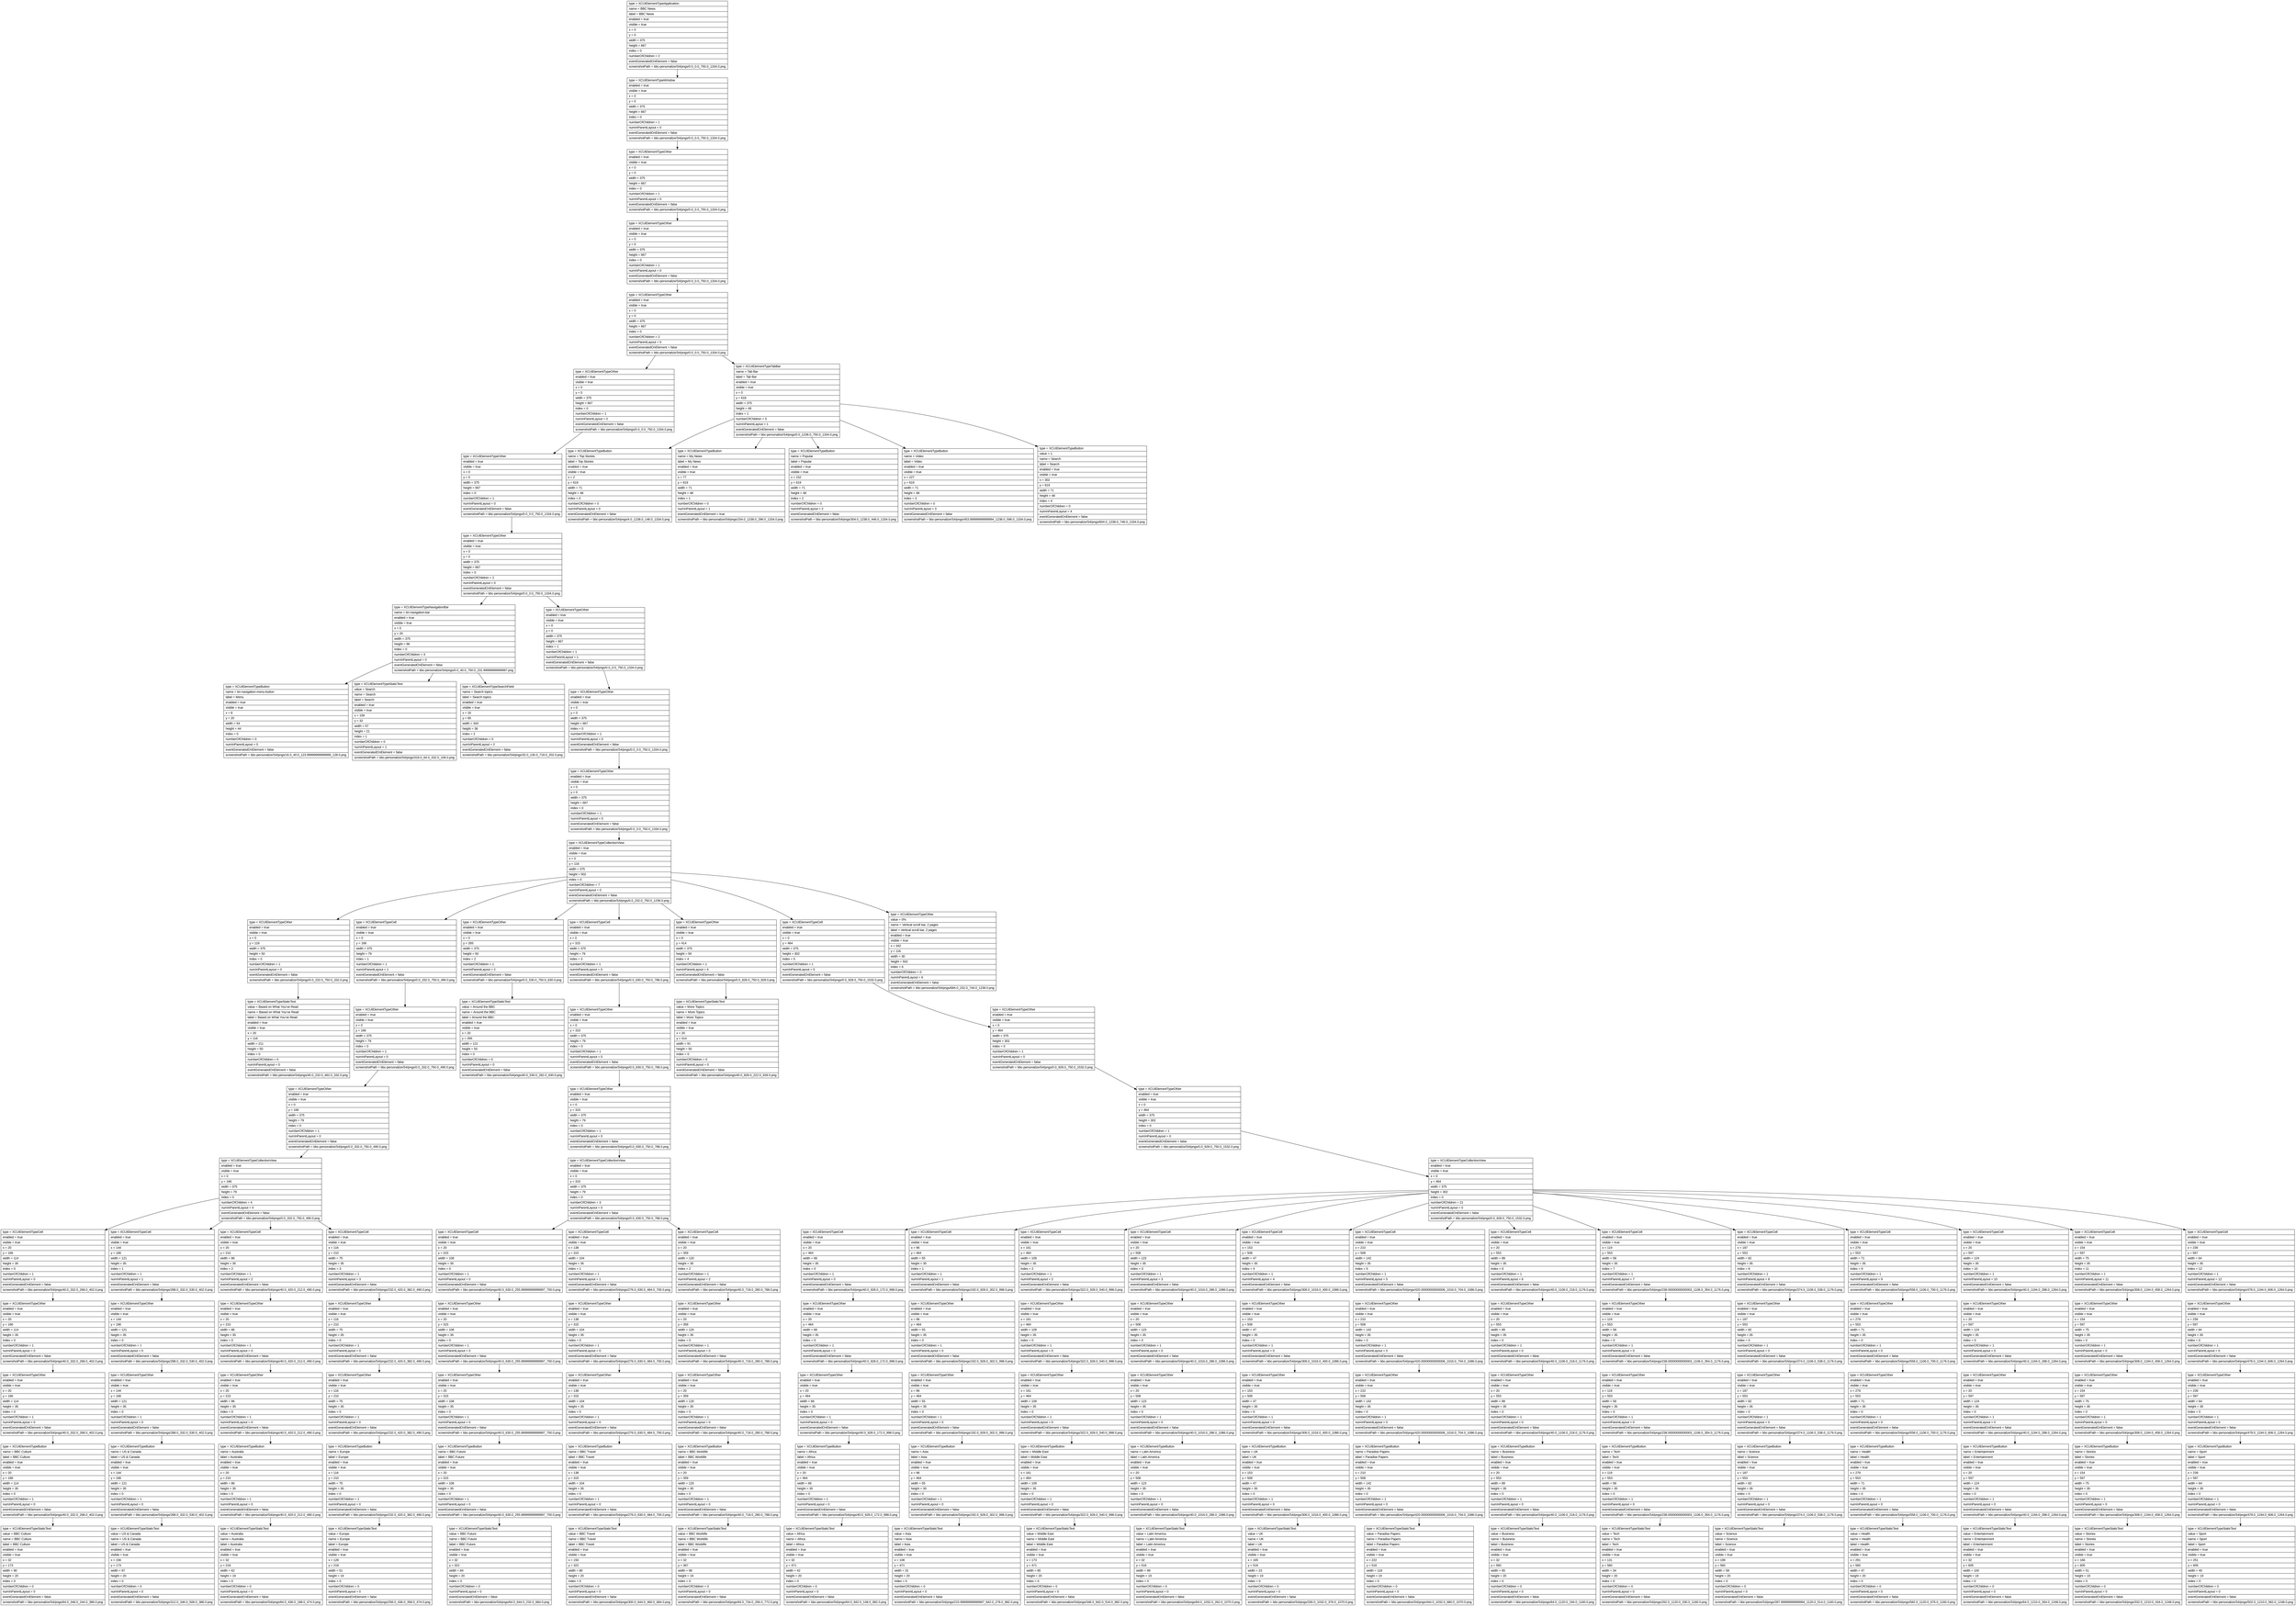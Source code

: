 digraph Layout {

	node [shape=record fontname=Arial];

	0	[label="{type = XCUIElementTypeApplication\l|name = BBC News\l|label = BBC News\l|enabled = true\l|visible = true\l|x = 0\l|y = 0\l|width = 375\l|height = 667\l|index = 0\l|numberOfChildren = 2\l|eventGeneratedOnElement = false \l|screenshotPath = bbc-personalize/S4/pngs/0.0_0.0_750.0_1334.0.png\l}"]
	1	[label="{type = XCUIElementTypeWindow\l|enabled = true\l|visible = true\l|x = 0\l|y = 0\l|width = 375\l|height = 667\l|index = 0\l|numberOfChildren = 1\l|numInParentLayout = 0\l|eventGeneratedOnElement = false \l|screenshotPath = bbc-personalize/S4/pngs/0.0_0.0_750.0_1334.0.png\l}"]
	2	[label="{type = XCUIElementTypeOther\l|enabled = true\l|visible = true\l|x = 0\l|y = 0\l|width = 375\l|height = 667\l|index = 0\l|numberOfChildren = 1\l|numInParentLayout = 0\l|eventGeneratedOnElement = false \l|screenshotPath = bbc-personalize/S4/pngs/0.0_0.0_750.0_1334.0.png\l}"]
	3	[label="{type = XCUIElementTypeOther\l|enabled = true\l|visible = true\l|x = 0\l|y = 0\l|width = 375\l|height = 667\l|index = 0\l|numberOfChildren = 1\l|numInParentLayout = 0\l|eventGeneratedOnElement = false \l|screenshotPath = bbc-personalize/S4/pngs/0.0_0.0_750.0_1334.0.png\l}"]
	4	[label="{type = XCUIElementTypeOther\l|enabled = true\l|visible = true\l|x = 0\l|y = 0\l|width = 375\l|height = 667\l|index = 0\l|numberOfChildren = 2\l|numInParentLayout = 0\l|eventGeneratedOnElement = false \l|screenshotPath = bbc-personalize/S4/pngs/0.0_0.0_750.0_1334.0.png\l}"]
	5	[label="{type = XCUIElementTypeOther\l|enabled = true\l|visible = true\l|x = 0\l|y = 0\l|width = 375\l|height = 667\l|index = 0\l|numberOfChildren = 1\l|numInParentLayout = 0\l|eventGeneratedOnElement = false \l|screenshotPath = bbc-personalize/S4/pngs/0.0_0.0_750.0_1334.0.png\l}"]
	6	[label="{type = XCUIElementTypeTabBar\l|name = Tab Bar\l|label = Tab Bar\l|enabled = true\l|visible = true\l|x = 0\l|y = 618\l|width = 375\l|height = 49\l|index = 1\l|numberOfChildren = 5\l|numInParentLayout = 1\l|eventGeneratedOnElement = false \l|screenshotPath = bbc-personalize/S4/pngs/0.0_1236.0_750.0_1334.0.png\l}"]
	7	[label="{type = XCUIElementTypeOther\l|enabled = true\l|visible = true\l|x = 0\l|y = 0\l|width = 375\l|height = 667\l|index = 0\l|numberOfChildren = 1\l|numInParentLayout = 0\l|eventGeneratedOnElement = false \l|screenshotPath = bbc-personalize/S4/pngs/0.0_0.0_750.0_1334.0.png\l}"]
	8	[label="{type = XCUIElementTypeButton\l|name = Top Stories\l|label = Top Stories\l|enabled = true\l|visible = true\l|x = 2\l|y = 619\l|width = 71\l|height = 48\l|index = 0\l|numberOfChildren = 0\l|numInParentLayout = 0\l|eventGeneratedOnElement = false \l|screenshotPath = bbc-personalize/S4/pngs/4.0_1238.0_146.0_1334.0.png\l}"]
	9	[label="{type = XCUIElementTypeButton\l|name = My News\l|label = My News\l|enabled = true\l|visible = true\l|x = 77\l|y = 619\l|width = 71\l|height = 48\l|index = 1\l|numberOfChildren = 0\l|numInParentLayout = 1\l|eventGeneratedOnElement = true \l|screenshotPath = bbc-personalize/S4/pngs/154.0_1238.0_296.0_1334.0.png\l}"]
	10	[label="{type = XCUIElementTypeButton\l|name = Popular\l|label = Popular\l|enabled = true\l|visible = true\l|x = 152\l|y = 619\l|width = 71\l|height = 48\l|index = 2\l|numberOfChildren = 0\l|numInParentLayout = 2\l|eventGeneratedOnElement = false \l|screenshotPath = bbc-personalize/S4/pngs/304.0_1238.0_446.0_1334.0.png\l}"]
	11	[label="{type = XCUIElementTypeButton\l|name = Video\l|label = Video\l|enabled = true\l|visible = true\l|x = 227\l|y = 619\l|width = 71\l|height = 48\l|index = 3\l|numberOfChildren = 0\l|numInParentLayout = 3\l|eventGeneratedOnElement = false \l|screenshotPath = bbc-personalize/S4/pngs/453.99999999999994_1238.0_596.0_1334.0.png\l}"]
	12	[label="{type = XCUIElementTypeButton\l|value = 1\l|name = Search\l|label = Search\l|enabled = true\l|visible = true\l|x = 302\l|y = 619\l|width = 71\l|height = 48\l|index = 4\l|numberOfChildren = 0\l|numInParentLayout = 4\l|eventGeneratedOnElement = false \l|screenshotPath = bbc-personalize/S4/pngs/604.0_1238.0_746.0_1334.0.png\l}"]
	13	[label="{type = XCUIElementTypeOther\l|enabled = true\l|visible = true\l|x = 0\l|y = 0\l|width = 375\l|height = 667\l|index = 0\l|numberOfChildren = 2\l|numInParentLayout = 0\l|eventGeneratedOnElement = false \l|screenshotPath = bbc-personalize/S4/pngs/0.0_0.0_750.0_1334.0.png\l}"]
	14	[label="{type = XCUIElementTypeNavigationBar\l|name = bn-navigation-bar\l|enabled = true\l|visible = true\l|x = 0\l|y = 20\l|width = 375\l|height = 96\l|index = 0\l|numberOfChildren = 3\l|numInParentLayout = 0\l|eventGeneratedOnElement = false \l|screenshotPath = bbc-personalize/S4/pngs/0.0_40.0_750.0_231.99999999999997.png\l}"]
	15	[label="{type = XCUIElementTypeOther\l|enabled = true\l|visible = true\l|x = 0\l|y = 0\l|width = 375\l|height = 667\l|index = 1\l|numberOfChildren = 1\l|numInParentLayout = 1\l|eventGeneratedOnElement = false \l|screenshotPath = bbc-personalize/S4/pngs/0.0_0.0_750.0_1334.0.png\l}"]
	16	[label="{type = XCUIElementTypeButton\l|name = bn-navigation-menu-button\l|label = Menu\l|enabled = true\l|visible = true\l|x = 8\l|y = 20\l|width = 54\l|height = 44\l|index = 0\l|numberOfChildren = 0\l|numInParentLayout = 0\l|eventGeneratedOnElement = false \l|screenshotPath = bbc-personalize/S4/pngs/16.0_40.0_123.99999999999999_128.0.png\l}"]
	17	[label="{type = XCUIElementTypeStaticText\l|value = Search\l|name = Search\l|label = Search\l|enabled = true\l|visible = true\l|x = 159\l|y = 32\l|width = 57\l|height = 21\l|index = 1\l|numberOfChildren = 0\l|numInParentLayout = 1\l|eventGeneratedOnElement = false \l|screenshotPath = bbc-personalize/S4/pngs/318.0_64.0_432.0_106.0.png\l}"]
	18	[label="{type = XCUIElementTypeSearchField\l|name = Search topics\l|label = Search topics\l|enabled = true\l|visible = true\l|x = 16\l|y = 65\l|width = 343\l|height = 36\l|index = 2\l|numberOfChildren = 0\l|numInParentLayout = 2\l|eventGeneratedOnElement = false \l|screenshotPath = bbc-personalize/S4/pngs/32.0_130.0_718.0_202.0.png\l}"]
	19	[label="{type = XCUIElementTypeOther\l|enabled = true\l|visible = true\l|x = 0\l|y = 0\l|width = 375\l|height = 667\l|index = 0\l|numberOfChildren = 1\l|numInParentLayout = 0\l|eventGeneratedOnElement = false \l|screenshotPath = bbc-personalize/S4/pngs/0.0_0.0_750.0_1334.0.png\l}"]
	20	[label="{type = XCUIElementTypeOther\l|enabled = true\l|visible = true\l|x = 0\l|y = 0\l|width = 375\l|height = 667\l|index = 0\l|numberOfChildren = 1\l|numInParentLayout = 0\l|eventGeneratedOnElement = false \l|screenshotPath = bbc-personalize/S4/pngs/0.0_0.0_750.0_1334.0.png\l}"]
	21	[label="{type = XCUIElementTypeCollectionView\l|enabled = true\l|visible = true\l|x = 0\l|y = 116\l|width = 375\l|height = 502\l|index = 0\l|numberOfChildren = 7\l|numInParentLayout = 0\l|eventGeneratedOnElement = false \l|screenshotPath = bbc-personalize/S4/pngs/0.0_232.0_750.0_1236.0.png\l}"]
	22	[label="{type = XCUIElementTypeOther\l|enabled = true\l|visible = true\l|x = 0\l|y = 116\l|width = 375\l|height = 50\l|index = 0\l|numberOfChildren = 1\l|numInParentLayout = 0\l|eventGeneratedOnElement = false \l|screenshotPath = bbc-personalize/S4/pngs/0.0_232.0_750.0_332.0.png\l}"]
	23	[label="{type = XCUIElementTypeCell\l|enabled = true\l|visible = true\l|x = 0\l|y = 166\l|width = 375\l|height = 79\l|index = 1\l|numberOfChildren = 1\l|numInParentLayout = 1\l|eventGeneratedOnElement = false \l|screenshotPath = bbc-personalize/S4/pngs/0.0_332.0_750.0_490.0.png\l}"]
	24	[label="{type = XCUIElementTypeOther\l|enabled = true\l|visible = true\l|x = 0\l|y = 265\l|width = 375\l|height = 50\l|index = 2\l|numberOfChildren = 1\l|numInParentLayout = 2\l|eventGeneratedOnElement = false \l|screenshotPath = bbc-personalize/S4/pngs/0.0_530.0_750.0_630.0.png\l}"]
	25	[label="{type = XCUIElementTypeCell\l|enabled = true\l|visible = true\l|x = 0\l|y = 315\l|width = 375\l|height = 79\l|index = 3\l|numberOfChildren = 1\l|numInParentLayout = 3\l|eventGeneratedOnElement = false \l|screenshotPath = bbc-personalize/S4/pngs/0.0_630.0_750.0_788.0.png\l}"]
	26	[label="{type = XCUIElementTypeOther\l|enabled = true\l|visible = true\l|x = 0\l|y = 414\l|width = 375\l|height = 50\l|index = 4\l|numberOfChildren = 1\l|numInParentLayout = 4\l|eventGeneratedOnElement = false \l|screenshotPath = bbc-personalize/S4/pngs/0.0_828.0_750.0_928.0.png\l}"]
	27	[label="{type = XCUIElementTypeCell\l|enabled = true\l|visible = true\l|x = 0\l|y = 464\l|width = 375\l|height = 302\l|index = 5\l|numberOfChildren = 1\l|numInParentLayout = 5\l|eventGeneratedOnElement = false \l|screenshotPath = bbc-personalize/S4/pngs/0.0_928.0_750.0_1532.0.png\l}"]
	28	[label="{type = XCUIElementTypeOther\l|value = 0%\l|name = Vertical scroll bar, 2 pages\l|label = Vertical scroll bar, 2 pages\l|enabled = true\l|visible = true\l|x = 342\l|y = 116\l|width = 30\l|height = 502\l|index = 6\l|numberOfChildren = 0\l|numInParentLayout = 6\l|eventGeneratedOnElement = false \l|screenshotPath = bbc-personalize/S4/pngs/684.0_232.0_744.0_1236.0.png\l}"]
	29	[label="{type = XCUIElementTypeStaticText\l|value = Based on What You've Read\l|name = Based on What You've Read\l|label = Based on What You've Read\l|enabled = true\l|visible = true\l|x = 20\l|y = 116\l|width = 211\l|height = 50\l|index = 0\l|numberOfChildren = 0\l|numInParentLayout = 0\l|eventGeneratedOnElement = false \l|screenshotPath = bbc-personalize/S4/pngs/40.0_232.0_462.0_332.0.png\l}"]
	30	[label="{type = XCUIElementTypeOther\l|enabled = true\l|visible = true\l|x = 0\l|y = 166\l|width = 375\l|height = 79\l|index = 0\l|numberOfChildren = 1\l|numInParentLayout = 0\l|eventGeneratedOnElement = false \l|screenshotPath = bbc-personalize/S4/pngs/0.0_332.0_750.0_490.0.png\l}"]
	31	[label="{type = XCUIElementTypeStaticText\l|value = Around the BBC\l|name = Around the BBC\l|label = Around the BBC\l|enabled = true\l|visible = true\l|x = 20\l|y = 265\l|width = 121\l|height = 50\l|index = 0\l|numberOfChildren = 0\l|numInParentLayout = 0\l|eventGeneratedOnElement = false \l|screenshotPath = bbc-personalize/S4/pngs/40.0_530.0_282.0_630.0.png\l}"]
	32	[label="{type = XCUIElementTypeOther\l|enabled = true\l|visible = true\l|x = 0\l|y = 315\l|width = 375\l|height = 79\l|index = 0\l|numberOfChildren = 1\l|numInParentLayout = 0\l|eventGeneratedOnElement = false \l|screenshotPath = bbc-personalize/S4/pngs/0.0_630.0_750.0_788.0.png\l}"]
	33	[label="{type = XCUIElementTypeStaticText\l|value = More Topics\l|name = More Topics\l|label = More Topics\l|enabled = true\l|visible = true\l|x = 20\l|y = 414\l|width = 91\l|height = 50\l|index = 0\l|numberOfChildren = 0\l|numInParentLayout = 0\l|eventGeneratedOnElement = false \l|screenshotPath = bbc-personalize/S4/pngs/40.0_828.0_222.0_928.0.png\l}"]
	34	[label="{type = XCUIElementTypeOther\l|enabled = true\l|visible = true\l|x = 0\l|y = 464\l|width = 375\l|height = 302\l|index = 0\l|numberOfChildren = 1\l|numInParentLayout = 0\l|eventGeneratedOnElement = false \l|screenshotPath = bbc-personalize/S4/pngs/0.0_928.0_750.0_1532.0.png\l}"]
	35	[label="{type = XCUIElementTypeOther\l|enabled = true\l|visible = true\l|x = 0\l|y = 166\l|width = 375\l|height = 79\l|index = 0\l|numberOfChildren = 1\l|numInParentLayout = 0\l|eventGeneratedOnElement = false \l|screenshotPath = bbc-personalize/S4/pngs/0.0_332.0_750.0_490.0.png\l}"]
	36	[label="{type = XCUIElementTypeOther\l|enabled = true\l|visible = true\l|x = 0\l|y = 315\l|width = 375\l|height = 79\l|index = 0\l|numberOfChildren = 1\l|numInParentLayout = 0\l|eventGeneratedOnElement = false \l|screenshotPath = bbc-personalize/S4/pngs/0.0_630.0_750.0_788.0.png\l}"]
	37	[label="{type = XCUIElementTypeOther\l|enabled = true\l|visible = true\l|x = 0\l|y = 464\l|width = 375\l|height = 302\l|index = 0\l|numberOfChildren = 1\l|numInParentLayout = 0\l|eventGeneratedOnElement = false \l|screenshotPath = bbc-personalize/S4/pngs/0.0_928.0_750.0_1532.0.png\l}"]
	38	[label="{type = XCUIElementTypeCollectionView\l|enabled = true\l|visible = true\l|x = 0\l|y = 166\l|width = 375\l|height = 79\l|index = 0\l|numberOfChildren = 4\l|numInParentLayout = 0\l|eventGeneratedOnElement = false \l|screenshotPath = bbc-personalize/S4/pngs/0.0_332.0_750.0_490.0.png\l}"]
	39	[label="{type = XCUIElementTypeCollectionView\l|enabled = true\l|visible = true\l|x = 0\l|y = 315\l|width = 375\l|height = 79\l|index = 0\l|numberOfChildren = 3\l|numInParentLayout = 0\l|eventGeneratedOnElement = false \l|screenshotPath = bbc-personalize/S4/pngs/0.0_630.0_750.0_788.0.png\l}"]
	40	[label="{type = XCUIElementTypeCollectionView\l|enabled = true\l|visible = true\l|x = 0\l|y = 464\l|width = 375\l|height = 302\l|index = 0\l|numberOfChildren = 21\l|numInParentLayout = 0\l|eventGeneratedOnElement = false \l|screenshotPath = bbc-personalize/S4/pngs/0.0_928.0_750.0_1532.0.png\l}"]
	41	[label="{type = XCUIElementTypeCell\l|enabled = true\l|visible = true\l|x = 20\l|y = 166\l|width = 114\l|height = 35\l|index = 0\l|numberOfChildren = 1\l|numInParentLayout = 0\l|eventGeneratedOnElement = false \l|screenshotPath = bbc-personalize/S4/pngs/40.0_332.0_268.0_402.0.png\l}"]
	42	[label="{type = XCUIElementTypeCell\l|enabled = true\l|visible = true\l|x = 144\l|y = 166\l|width = 121\l|height = 35\l|index = 1\l|numberOfChildren = 1\l|numInParentLayout = 1\l|eventGeneratedOnElement = false \l|screenshotPath = bbc-personalize/S4/pngs/288.0_332.0_530.0_402.0.png\l}"]
	43	[label="{type = XCUIElementTypeCell\l|enabled = true\l|visible = true\l|x = 20\l|y = 210\l|width = 86\l|height = 35\l|index = 2\l|numberOfChildren = 1\l|numInParentLayout = 2\l|eventGeneratedOnElement = false \l|screenshotPath = bbc-personalize/S4/pngs/40.0_420.0_212.0_490.0.png\l}"]
	44	[label="{type = XCUIElementTypeCell\l|enabled = true\l|visible = true\l|x = 116\l|y = 210\l|width = 75\l|height = 35\l|index = 3\l|numberOfChildren = 1\l|numInParentLayout = 3\l|eventGeneratedOnElement = false \l|screenshotPath = bbc-personalize/S4/pngs/232.0_420.0_382.0_490.0.png\l}"]
	45	[label="{type = XCUIElementTypeCell\l|enabled = true\l|visible = true\l|x = 20\l|y = 315\l|width = 108\l|height = 35\l|index = 0\l|numberOfChildren = 1\l|numInParentLayout = 0\l|eventGeneratedOnElement = false \l|screenshotPath = bbc-personalize/S4/pngs/40.0_630.0_255.99999999999997_700.0.png\l}"]
	46	[label="{type = XCUIElementTypeCell\l|enabled = true\l|visible = true\l|x = 138\l|y = 315\l|width = 104\l|height = 35\l|index = 1\l|numberOfChildren = 1\l|numInParentLayout = 1\l|eventGeneratedOnElement = false \l|screenshotPath = bbc-personalize/S4/pngs/276.0_630.0_484.0_700.0.png\l}"]
	47	[label="{type = XCUIElementTypeCell\l|enabled = true\l|visible = true\l|x = 20\l|y = 359\l|width = 120\l|height = 35\l|index = 2\l|numberOfChildren = 1\l|numInParentLayout = 2\l|eventGeneratedOnElement = false \l|screenshotPath = bbc-personalize/S4/pngs/40.0_718.0_280.0_788.0.png\l}"]
	48	[label="{type = XCUIElementTypeCell\l|enabled = true\l|visible = true\l|x = 20\l|y = 464\l|width = 66\l|height = 35\l|index = 0\l|numberOfChildren = 1\l|numInParentLayout = 0\l|eventGeneratedOnElement = false \l|screenshotPath = bbc-personalize/S4/pngs/40.0_928.0_172.0_998.0.png\l}"]
	49	[label="{type = XCUIElementTypeCell\l|enabled = true\l|visible = true\l|x = 96\l|y = 464\l|width = 55\l|height = 35\l|index = 1\l|numberOfChildren = 1\l|numInParentLayout = 1\l|eventGeneratedOnElement = false \l|screenshotPath = bbc-personalize/S4/pngs/192.0_928.0_302.0_998.0.png\l}"]
	50	[label="{type = XCUIElementTypeCell\l|enabled = true\l|visible = true\l|x = 161\l|y = 464\l|width = 109\l|height = 35\l|index = 2\l|numberOfChildren = 1\l|numInParentLayout = 2\l|eventGeneratedOnElement = false \l|screenshotPath = bbc-personalize/S4/pngs/322.0_928.0_540.0_998.0.png\l}"]
	51	[label="{type = XCUIElementTypeCell\l|enabled = true\l|visible = true\l|x = 20\l|y = 508\l|width = 123\l|height = 35\l|index = 3\l|numberOfChildren = 1\l|numInParentLayout = 3\l|eventGeneratedOnElement = false \l|screenshotPath = bbc-personalize/S4/pngs/40.0_1016.0_286.0_1086.0.png\l}"]
	52	[label="{type = XCUIElementTypeCell\l|enabled = true\l|visible = true\l|x = 153\l|y = 508\l|width = 47\l|height = 35\l|index = 4\l|numberOfChildren = 1\l|numInParentLayout = 4\l|eventGeneratedOnElement = false \l|screenshotPath = bbc-personalize/S4/pngs/306.0_1016.0_400.0_1086.0.png\l}"]
	53	[label="{type = XCUIElementTypeCell\l|enabled = true\l|visible = true\l|x = 210\l|y = 508\l|width = 142\l|height = 35\l|index = 5\l|numberOfChildren = 1\l|numInParentLayout = 5\l|eventGeneratedOnElement = false \l|screenshotPath = bbc-personalize/S4/pngs/420.00000000000006_1016.0_704.0_1086.0.png\l}"]
	54	[label="{type = XCUIElementTypeCell\l|enabled = true\l|visible = true\l|x = 20\l|y = 553\l|width = 89\l|height = 35\l|index = 6\l|numberOfChildren = 1\l|numInParentLayout = 6\l|eventGeneratedOnElement = false \l|screenshotPath = bbc-personalize/S4/pngs/40.0_1106.0_218.0_1176.0.png\l}"]
	55	[label="{type = XCUIElementTypeCell\l|enabled = true\l|visible = true\l|x = 119\l|y = 553\l|width = 58\l|height = 35\l|index = 7\l|numberOfChildren = 1\l|numInParentLayout = 7\l|eventGeneratedOnElement = false \l|screenshotPath = bbc-personalize/S4/pngs/238.00000000000003_1106.0_354.0_1176.0.png\l}"]
	56	[label="{type = XCUIElementTypeCell\l|enabled = true\l|visible = true\l|x = 187\l|y = 553\l|width = 82\l|height = 35\l|index = 8\l|numberOfChildren = 1\l|numInParentLayout = 8\l|eventGeneratedOnElement = false \l|screenshotPath = bbc-personalize/S4/pngs/374.0_1106.0_538.0_1176.0.png\l}"]
	57	[label="{type = XCUIElementTypeCell\l|enabled = true\l|visible = true\l|x = 279\l|y = 553\l|width = 71\l|height = 35\l|index = 9\l|numberOfChildren = 1\l|numInParentLayout = 9\l|eventGeneratedOnElement = false \l|screenshotPath = bbc-personalize/S4/pngs/558.0_1106.0_700.0_1176.0.png\l}"]
	58	[label="{type = XCUIElementTypeCell\l|enabled = true\l|visible = true\l|x = 20\l|y = 597\l|width = 124\l|height = 35\l|index = 10\l|numberOfChildren = 1\l|numInParentLayout = 10\l|eventGeneratedOnElement = false \l|screenshotPath = bbc-personalize/S4/pngs/40.0_1194.0_288.0_1264.0.png\l}"]
	59	[label="{type = XCUIElementTypeCell\l|enabled = true\l|visible = true\l|x = 154\l|y = 597\l|width = 75\l|height = 35\l|index = 11\l|numberOfChildren = 1\l|numInParentLayout = 11\l|eventGeneratedOnElement = false \l|screenshotPath = bbc-personalize/S4/pngs/308.0_1194.0_458.0_1264.0.png\l}"]
	60	[label="{type = XCUIElementTypeCell\l|enabled = true\l|visible = true\l|x = 239\l|y = 597\l|width = 64\l|height = 35\l|index = 12\l|numberOfChildren = 1\l|numInParentLayout = 12\l|eventGeneratedOnElement = false \l|screenshotPath = bbc-personalize/S4/pngs/478.0_1194.0_606.0_1264.0.png\l}"]
	61	[label="{type = XCUIElementTypeOther\l|enabled = true\l|visible = true\l|x = 20\l|y = 166\l|width = 114\l|height = 35\l|index = 0\l|numberOfChildren = 1\l|numInParentLayout = 0\l|eventGeneratedOnElement = false \l|screenshotPath = bbc-personalize/S4/pngs/40.0_332.0_268.0_402.0.png\l}"]
	62	[label="{type = XCUIElementTypeOther\l|enabled = true\l|visible = true\l|x = 144\l|y = 166\l|width = 121\l|height = 35\l|index = 0\l|numberOfChildren = 1\l|numInParentLayout = 0\l|eventGeneratedOnElement = false \l|screenshotPath = bbc-personalize/S4/pngs/288.0_332.0_530.0_402.0.png\l}"]
	63	[label="{type = XCUIElementTypeOther\l|enabled = true\l|visible = true\l|x = 20\l|y = 210\l|width = 86\l|height = 35\l|index = 0\l|numberOfChildren = 1\l|numInParentLayout = 0\l|eventGeneratedOnElement = false \l|screenshotPath = bbc-personalize/S4/pngs/40.0_420.0_212.0_490.0.png\l}"]
	64	[label="{type = XCUIElementTypeOther\l|enabled = true\l|visible = true\l|x = 116\l|y = 210\l|width = 75\l|height = 35\l|index = 0\l|numberOfChildren = 1\l|numInParentLayout = 0\l|eventGeneratedOnElement = false \l|screenshotPath = bbc-personalize/S4/pngs/232.0_420.0_382.0_490.0.png\l}"]
	65	[label="{type = XCUIElementTypeOther\l|enabled = true\l|visible = true\l|x = 20\l|y = 315\l|width = 108\l|height = 35\l|index = 0\l|numberOfChildren = 1\l|numInParentLayout = 0\l|eventGeneratedOnElement = false \l|screenshotPath = bbc-personalize/S4/pngs/40.0_630.0_255.99999999999997_700.0.png\l}"]
	66	[label="{type = XCUIElementTypeOther\l|enabled = true\l|visible = true\l|x = 138\l|y = 315\l|width = 104\l|height = 35\l|index = 0\l|numberOfChildren = 1\l|numInParentLayout = 0\l|eventGeneratedOnElement = false \l|screenshotPath = bbc-personalize/S4/pngs/276.0_630.0_484.0_700.0.png\l}"]
	67	[label="{type = XCUIElementTypeOther\l|enabled = true\l|visible = true\l|x = 20\l|y = 359\l|width = 120\l|height = 35\l|index = 0\l|numberOfChildren = 1\l|numInParentLayout = 0\l|eventGeneratedOnElement = false \l|screenshotPath = bbc-personalize/S4/pngs/40.0_718.0_280.0_788.0.png\l}"]
	68	[label="{type = XCUIElementTypeOther\l|enabled = true\l|visible = true\l|x = 20\l|y = 464\l|width = 66\l|height = 35\l|index = 0\l|numberOfChildren = 1\l|numInParentLayout = 0\l|eventGeneratedOnElement = false \l|screenshotPath = bbc-personalize/S4/pngs/40.0_928.0_172.0_998.0.png\l}"]
	69	[label="{type = XCUIElementTypeOther\l|enabled = true\l|visible = true\l|x = 96\l|y = 464\l|width = 55\l|height = 35\l|index = 0\l|numberOfChildren = 1\l|numInParentLayout = 0\l|eventGeneratedOnElement = false \l|screenshotPath = bbc-personalize/S4/pngs/192.0_928.0_302.0_998.0.png\l}"]
	70	[label="{type = XCUIElementTypeOther\l|enabled = true\l|visible = true\l|x = 161\l|y = 464\l|width = 109\l|height = 35\l|index = 0\l|numberOfChildren = 1\l|numInParentLayout = 0\l|eventGeneratedOnElement = false \l|screenshotPath = bbc-personalize/S4/pngs/322.0_928.0_540.0_998.0.png\l}"]
	71	[label="{type = XCUIElementTypeOther\l|enabled = true\l|visible = true\l|x = 20\l|y = 508\l|width = 123\l|height = 35\l|index = 0\l|numberOfChildren = 1\l|numInParentLayout = 0\l|eventGeneratedOnElement = false \l|screenshotPath = bbc-personalize/S4/pngs/40.0_1016.0_286.0_1086.0.png\l}"]
	72	[label="{type = XCUIElementTypeOther\l|enabled = true\l|visible = true\l|x = 153\l|y = 508\l|width = 47\l|height = 35\l|index = 0\l|numberOfChildren = 1\l|numInParentLayout = 0\l|eventGeneratedOnElement = false \l|screenshotPath = bbc-personalize/S4/pngs/306.0_1016.0_400.0_1086.0.png\l}"]
	73	[label="{type = XCUIElementTypeOther\l|enabled = true\l|visible = true\l|x = 210\l|y = 508\l|width = 142\l|height = 35\l|index = 0\l|numberOfChildren = 1\l|numInParentLayout = 0\l|eventGeneratedOnElement = false \l|screenshotPath = bbc-personalize/S4/pngs/420.00000000000006_1016.0_704.0_1086.0.png\l}"]
	74	[label="{type = XCUIElementTypeOther\l|enabled = true\l|visible = true\l|x = 20\l|y = 553\l|width = 89\l|height = 35\l|index = 0\l|numberOfChildren = 1\l|numInParentLayout = 0\l|eventGeneratedOnElement = false \l|screenshotPath = bbc-personalize/S4/pngs/40.0_1106.0_218.0_1176.0.png\l}"]
	75	[label="{type = XCUIElementTypeOther\l|enabled = true\l|visible = true\l|x = 119\l|y = 553\l|width = 58\l|height = 35\l|index = 0\l|numberOfChildren = 1\l|numInParentLayout = 0\l|eventGeneratedOnElement = false \l|screenshotPath = bbc-personalize/S4/pngs/238.00000000000003_1106.0_354.0_1176.0.png\l}"]
	76	[label="{type = XCUIElementTypeOther\l|enabled = true\l|visible = true\l|x = 187\l|y = 553\l|width = 82\l|height = 35\l|index = 0\l|numberOfChildren = 1\l|numInParentLayout = 0\l|eventGeneratedOnElement = false \l|screenshotPath = bbc-personalize/S4/pngs/374.0_1106.0_538.0_1176.0.png\l}"]
	77	[label="{type = XCUIElementTypeOther\l|enabled = true\l|visible = true\l|x = 279\l|y = 553\l|width = 71\l|height = 35\l|index = 0\l|numberOfChildren = 1\l|numInParentLayout = 0\l|eventGeneratedOnElement = false \l|screenshotPath = bbc-personalize/S4/pngs/558.0_1106.0_700.0_1176.0.png\l}"]
	78	[label="{type = XCUIElementTypeOther\l|enabled = true\l|visible = true\l|x = 20\l|y = 597\l|width = 124\l|height = 35\l|index = 0\l|numberOfChildren = 1\l|numInParentLayout = 0\l|eventGeneratedOnElement = false \l|screenshotPath = bbc-personalize/S4/pngs/40.0_1194.0_288.0_1264.0.png\l}"]
	79	[label="{type = XCUIElementTypeOther\l|enabled = true\l|visible = true\l|x = 154\l|y = 597\l|width = 75\l|height = 35\l|index = 0\l|numberOfChildren = 1\l|numInParentLayout = 0\l|eventGeneratedOnElement = false \l|screenshotPath = bbc-personalize/S4/pngs/308.0_1194.0_458.0_1264.0.png\l}"]
	80	[label="{type = XCUIElementTypeOther\l|enabled = true\l|visible = true\l|x = 239\l|y = 597\l|width = 64\l|height = 35\l|index = 0\l|numberOfChildren = 1\l|numInParentLayout = 0\l|eventGeneratedOnElement = false \l|screenshotPath = bbc-personalize/S4/pngs/478.0_1194.0_606.0_1264.0.png\l}"]
	81	[label="{type = XCUIElementTypeOther\l|enabled = true\l|visible = true\l|x = 20\l|y = 166\l|width = 114\l|height = 35\l|index = 0\l|numberOfChildren = 1\l|numInParentLayout = 0\l|eventGeneratedOnElement = false \l|screenshotPath = bbc-personalize/S4/pngs/40.0_332.0_268.0_402.0.png\l}"]
	82	[label="{type = XCUIElementTypeOther\l|enabled = true\l|visible = true\l|x = 144\l|y = 166\l|width = 121\l|height = 35\l|index = 0\l|numberOfChildren = 1\l|numInParentLayout = 0\l|eventGeneratedOnElement = false \l|screenshotPath = bbc-personalize/S4/pngs/288.0_332.0_530.0_402.0.png\l}"]
	83	[label="{type = XCUIElementTypeOther\l|enabled = true\l|visible = true\l|x = 20\l|y = 210\l|width = 86\l|height = 35\l|index = 0\l|numberOfChildren = 1\l|numInParentLayout = 0\l|eventGeneratedOnElement = false \l|screenshotPath = bbc-personalize/S4/pngs/40.0_420.0_212.0_490.0.png\l}"]
	84	[label="{type = XCUIElementTypeOther\l|enabled = true\l|visible = true\l|x = 116\l|y = 210\l|width = 75\l|height = 35\l|index = 0\l|numberOfChildren = 1\l|numInParentLayout = 0\l|eventGeneratedOnElement = false \l|screenshotPath = bbc-personalize/S4/pngs/232.0_420.0_382.0_490.0.png\l}"]
	85	[label="{type = XCUIElementTypeOther\l|enabled = true\l|visible = true\l|x = 20\l|y = 315\l|width = 108\l|height = 35\l|index = 0\l|numberOfChildren = 1\l|numInParentLayout = 0\l|eventGeneratedOnElement = false \l|screenshotPath = bbc-personalize/S4/pngs/40.0_630.0_255.99999999999997_700.0.png\l}"]
	86	[label="{type = XCUIElementTypeOther\l|enabled = true\l|visible = true\l|x = 138\l|y = 315\l|width = 104\l|height = 35\l|index = 0\l|numberOfChildren = 1\l|numInParentLayout = 0\l|eventGeneratedOnElement = false \l|screenshotPath = bbc-personalize/S4/pngs/276.0_630.0_484.0_700.0.png\l}"]
	87	[label="{type = XCUIElementTypeOther\l|enabled = true\l|visible = true\l|x = 20\l|y = 359\l|width = 120\l|height = 35\l|index = 0\l|numberOfChildren = 1\l|numInParentLayout = 0\l|eventGeneratedOnElement = false \l|screenshotPath = bbc-personalize/S4/pngs/40.0_718.0_280.0_788.0.png\l}"]
	88	[label="{type = XCUIElementTypeOther\l|enabled = true\l|visible = true\l|x = 20\l|y = 464\l|width = 66\l|height = 35\l|index = 0\l|numberOfChildren = 1\l|numInParentLayout = 0\l|eventGeneratedOnElement = false \l|screenshotPath = bbc-personalize/S4/pngs/40.0_928.0_172.0_998.0.png\l}"]
	89	[label="{type = XCUIElementTypeOther\l|enabled = true\l|visible = true\l|x = 96\l|y = 464\l|width = 55\l|height = 35\l|index = 0\l|numberOfChildren = 1\l|numInParentLayout = 0\l|eventGeneratedOnElement = false \l|screenshotPath = bbc-personalize/S4/pngs/192.0_928.0_302.0_998.0.png\l}"]
	90	[label="{type = XCUIElementTypeOther\l|enabled = true\l|visible = true\l|x = 161\l|y = 464\l|width = 109\l|height = 35\l|index = 0\l|numberOfChildren = 1\l|numInParentLayout = 0\l|eventGeneratedOnElement = false \l|screenshotPath = bbc-personalize/S4/pngs/322.0_928.0_540.0_998.0.png\l}"]
	91	[label="{type = XCUIElementTypeOther\l|enabled = true\l|visible = true\l|x = 20\l|y = 508\l|width = 123\l|height = 35\l|index = 0\l|numberOfChildren = 1\l|numInParentLayout = 0\l|eventGeneratedOnElement = false \l|screenshotPath = bbc-personalize/S4/pngs/40.0_1016.0_286.0_1086.0.png\l}"]
	92	[label="{type = XCUIElementTypeOther\l|enabled = true\l|visible = true\l|x = 153\l|y = 508\l|width = 47\l|height = 35\l|index = 0\l|numberOfChildren = 1\l|numInParentLayout = 0\l|eventGeneratedOnElement = false \l|screenshotPath = bbc-personalize/S4/pngs/306.0_1016.0_400.0_1086.0.png\l}"]
	93	[label="{type = XCUIElementTypeOther\l|enabled = true\l|visible = true\l|x = 210\l|y = 508\l|width = 142\l|height = 35\l|index = 0\l|numberOfChildren = 1\l|numInParentLayout = 0\l|eventGeneratedOnElement = false \l|screenshotPath = bbc-personalize/S4/pngs/420.00000000000006_1016.0_704.0_1086.0.png\l}"]
	94	[label="{type = XCUIElementTypeOther\l|enabled = true\l|visible = true\l|x = 20\l|y = 553\l|width = 89\l|height = 35\l|index = 0\l|numberOfChildren = 1\l|numInParentLayout = 0\l|eventGeneratedOnElement = false \l|screenshotPath = bbc-personalize/S4/pngs/40.0_1106.0_218.0_1176.0.png\l}"]
	95	[label="{type = XCUIElementTypeOther\l|enabled = true\l|visible = true\l|x = 119\l|y = 553\l|width = 58\l|height = 35\l|index = 0\l|numberOfChildren = 1\l|numInParentLayout = 0\l|eventGeneratedOnElement = false \l|screenshotPath = bbc-personalize/S4/pngs/238.00000000000003_1106.0_354.0_1176.0.png\l}"]
	96	[label="{type = XCUIElementTypeOther\l|enabled = true\l|visible = true\l|x = 187\l|y = 553\l|width = 82\l|height = 35\l|index = 0\l|numberOfChildren = 1\l|numInParentLayout = 0\l|eventGeneratedOnElement = false \l|screenshotPath = bbc-personalize/S4/pngs/374.0_1106.0_538.0_1176.0.png\l}"]
	97	[label="{type = XCUIElementTypeOther\l|enabled = true\l|visible = true\l|x = 279\l|y = 553\l|width = 71\l|height = 35\l|index = 0\l|numberOfChildren = 1\l|numInParentLayout = 0\l|eventGeneratedOnElement = false \l|screenshotPath = bbc-personalize/S4/pngs/558.0_1106.0_700.0_1176.0.png\l}"]
	98	[label="{type = XCUIElementTypeOther\l|enabled = true\l|visible = true\l|x = 20\l|y = 597\l|width = 124\l|height = 35\l|index = 0\l|numberOfChildren = 1\l|numInParentLayout = 0\l|eventGeneratedOnElement = false \l|screenshotPath = bbc-personalize/S4/pngs/40.0_1194.0_288.0_1264.0.png\l}"]
	99	[label="{type = XCUIElementTypeOther\l|enabled = true\l|visible = true\l|x = 154\l|y = 597\l|width = 75\l|height = 35\l|index = 0\l|numberOfChildren = 1\l|numInParentLayout = 0\l|eventGeneratedOnElement = false \l|screenshotPath = bbc-personalize/S4/pngs/308.0_1194.0_458.0_1264.0.png\l}"]
	100	[label="{type = XCUIElementTypeOther\l|enabled = true\l|visible = true\l|x = 239\l|y = 597\l|width = 64\l|height = 35\l|index = 0\l|numberOfChildren = 1\l|numInParentLayout = 0\l|eventGeneratedOnElement = false \l|screenshotPath = bbc-personalize/S4/pngs/478.0_1194.0_606.0_1264.0.png\l}"]
	101	[label="{type = XCUIElementTypeButton\l|name = BBC Culture\l|label = BBC Culture\l|enabled = true\l|visible = true\l|x = 20\l|y = 166\l|width = 114\l|height = 35\l|index = 0\l|numberOfChildren = 1\l|numInParentLayout = 0\l|eventGeneratedOnElement = false \l|screenshotPath = bbc-personalize/S4/pngs/40.0_332.0_268.0_402.0.png\l}"]
	102	[label="{type = XCUIElementTypeButton\l|name = US & Canada\l|label = US & Canada\l|enabled = true\l|visible = true\l|x = 144\l|y = 166\l|width = 121\l|height = 35\l|index = 0\l|numberOfChildren = 1\l|numInParentLayout = 0\l|eventGeneratedOnElement = false \l|screenshotPath = bbc-personalize/S4/pngs/288.0_332.0_530.0_402.0.png\l}"]
	103	[label="{type = XCUIElementTypeButton\l|name = Australia\l|label = Australia\l|enabled = true\l|visible = true\l|x = 20\l|y = 210\l|width = 86\l|height = 35\l|index = 0\l|numberOfChildren = 1\l|numInParentLayout = 0\l|eventGeneratedOnElement = false \l|screenshotPath = bbc-personalize/S4/pngs/40.0_420.0_212.0_490.0.png\l}"]
	104	[label="{type = XCUIElementTypeButton\l|name = Europe\l|label = Europe\l|enabled = true\l|visible = true\l|x = 116\l|y = 210\l|width = 75\l|height = 35\l|index = 0\l|numberOfChildren = 1\l|numInParentLayout = 0\l|eventGeneratedOnElement = false \l|screenshotPath = bbc-personalize/S4/pngs/232.0_420.0_382.0_490.0.png\l}"]
	105	[label="{type = XCUIElementTypeButton\l|name = BBC Future\l|label = BBC Future\l|enabled = true\l|visible = true\l|x = 20\l|y = 315\l|width = 108\l|height = 35\l|index = 0\l|numberOfChildren = 1\l|numInParentLayout = 0\l|eventGeneratedOnElement = false \l|screenshotPath = bbc-personalize/S4/pngs/40.0_630.0_255.99999999999997_700.0.png\l}"]
	106	[label="{type = XCUIElementTypeButton\l|name = BBC Travel\l|label = BBC Travel\l|enabled = true\l|visible = true\l|x = 138\l|y = 315\l|width = 104\l|height = 35\l|index = 0\l|numberOfChildren = 1\l|numInParentLayout = 0\l|eventGeneratedOnElement = false \l|screenshotPath = bbc-personalize/S4/pngs/276.0_630.0_484.0_700.0.png\l}"]
	107	[label="{type = XCUIElementTypeButton\l|name = BBC Worklife\l|label = BBC Worklife\l|enabled = true\l|visible = true\l|x = 20\l|y = 359\l|width = 120\l|height = 35\l|index = 0\l|numberOfChildren = 1\l|numInParentLayout = 0\l|eventGeneratedOnElement = false \l|screenshotPath = bbc-personalize/S4/pngs/40.0_718.0_280.0_788.0.png\l}"]
	108	[label="{type = XCUIElementTypeButton\l|name = Africa\l|label = Africa\l|enabled = true\l|visible = true\l|x = 20\l|y = 464\l|width = 66\l|height = 35\l|index = 0\l|numberOfChildren = 1\l|numInParentLayout = 0\l|eventGeneratedOnElement = false \l|screenshotPath = bbc-personalize/S4/pngs/40.0_928.0_172.0_998.0.png\l}"]
	109	[label="{type = XCUIElementTypeButton\l|name = Asia\l|label = Asia\l|enabled = true\l|visible = true\l|x = 96\l|y = 464\l|width = 55\l|height = 35\l|index = 0\l|numberOfChildren = 1\l|numInParentLayout = 0\l|eventGeneratedOnElement = false \l|screenshotPath = bbc-personalize/S4/pngs/192.0_928.0_302.0_998.0.png\l}"]
	110	[label="{type = XCUIElementTypeButton\l|name = Middle East\l|label = Middle East\l|enabled = true\l|visible = true\l|x = 161\l|y = 464\l|width = 109\l|height = 35\l|index = 0\l|numberOfChildren = 1\l|numInParentLayout = 0\l|eventGeneratedOnElement = false \l|screenshotPath = bbc-personalize/S4/pngs/322.0_928.0_540.0_998.0.png\l}"]
	111	[label="{type = XCUIElementTypeButton\l|name = Latin America\l|label = Latin America\l|enabled = true\l|visible = true\l|x = 20\l|y = 508\l|width = 123\l|height = 35\l|index = 0\l|numberOfChildren = 1\l|numInParentLayout = 0\l|eventGeneratedOnElement = false \l|screenshotPath = bbc-personalize/S4/pngs/40.0_1016.0_286.0_1086.0.png\l}"]
	112	[label="{type = XCUIElementTypeButton\l|name = UK\l|label = UK\l|enabled = true\l|visible = true\l|x = 153\l|y = 508\l|width = 47\l|height = 35\l|index = 0\l|numberOfChildren = 1\l|numInParentLayout = 0\l|eventGeneratedOnElement = false \l|screenshotPath = bbc-personalize/S4/pngs/306.0_1016.0_400.0_1086.0.png\l}"]
	113	[label="{type = XCUIElementTypeButton\l|name = Paradise Papers\l|label = Paradise Papers\l|enabled = true\l|visible = true\l|x = 210\l|y = 508\l|width = 142\l|height = 35\l|index = 0\l|numberOfChildren = 1\l|numInParentLayout = 0\l|eventGeneratedOnElement = false \l|screenshotPath = bbc-personalize/S4/pngs/420.00000000000006_1016.0_704.0_1086.0.png\l}"]
	114	[label="{type = XCUIElementTypeButton\l|name = Business\l|label = Business\l|enabled = true\l|visible = true\l|x = 20\l|y = 553\l|width = 89\l|height = 35\l|index = 0\l|numberOfChildren = 1\l|numInParentLayout = 0\l|eventGeneratedOnElement = false \l|screenshotPath = bbc-personalize/S4/pngs/40.0_1106.0_218.0_1176.0.png\l}"]
	115	[label="{type = XCUIElementTypeButton\l|name = Tech\l|label = Tech\l|enabled = true\l|visible = true\l|x = 119\l|y = 553\l|width = 58\l|height = 35\l|index = 0\l|numberOfChildren = 1\l|numInParentLayout = 0\l|eventGeneratedOnElement = false \l|screenshotPath = bbc-personalize/S4/pngs/238.00000000000003_1106.0_354.0_1176.0.png\l}"]
	116	[label="{type = XCUIElementTypeButton\l|name = Science\l|label = Science\l|enabled = true\l|visible = true\l|x = 187\l|y = 553\l|width = 82\l|height = 35\l|index = 0\l|numberOfChildren = 1\l|numInParentLayout = 0\l|eventGeneratedOnElement = false \l|screenshotPath = bbc-personalize/S4/pngs/374.0_1106.0_538.0_1176.0.png\l}"]
	117	[label="{type = XCUIElementTypeButton\l|name = Health\l|label = Health\l|enabled = true\l|visible = true\l|x = 279\l|y = 553\l|width = 71\l|height = 35\l|index = 0\l|numberOfChildren = 1\l|numInParentLayout = 0\l|eventGeneratedOnElement = false \l|screenshotPath = bbc-personalize/S4/pngs/558.0_1106.0_700.0_1176.0.png\l}"]
	118	[label="{type = XCUIElementTypeButton\l|name = Entertainment\l|label = Entertainment\l|enabled = true\l|visible = true\l|x = 20\l|y = 597\l|width = 124\l|height = 35\l|index = 0\l|numberOfChildren = 1\l|numInParentLayout = 0\l|eventGeneratedOnElement = false \l|screenshotPath = bbc-personalize/S4/pngs/40.0_1194.0_288.0_1264.0.png\l}"]
	119	[label="{type = XCUIElementTypeButton\l|name = Stories\l|label = Stories\l|enabled = true\l|visible = true\l|x = 154\l|y = 597\l|width = 75\l|height = 35\l|index = 0\l|numberOfChildren = 1\l|numInParentLayout = 0\l|eventGeneratedOnElement = false \l|screenshotPath = bbc-personalize/S4/pngs/308.0_1194.0_458.0_1264.0.png\l}"]
	120	[label="{type = XCUIElementTypeButton\l|name = Sport\l|label = Sport\l|enabled = true\l|visible = true\l|x = 239\l|y = 597\l|width = 64\l|height = 35\l|index = 0\l|numberOfChildren = 1\l|numInParentLayout = 0\l|eventGeneratedOnElement = false \l|screenshotPath = bbc-personalize/S4/pngs/478.0_1194.0_606.0_1264.0.png\l}"]
	121	[label="{type = XCUIElementTypeStaticText\l|value = BBC Culture\l|name = BBC Culture\l|label = BBC Culture\l|enabled = true\l|visible = true\l|x = 32\l|y = 173\l|width = 90\l|height = 20\l|index = 0\l|numberOfChildren = 0\l|numInParentLayout = 0\l|eventGeneratedOnElement = false \l|screenshotPath = bbc-personalize/S4/pngs/64.0_346.0_244.0_386.0.png\l}"]
	122	[label="{type = XCUIElementTypeStaticText\l|value = US & Canada\l|name = US & Canada\l|label = US & Canada\l|enabled = true\l|visible = true\l|x = 156\l|y = 173\l|width = 97\l|height = 20\l|index = 0\l|numberOfChildren = 0\l|numInParentLayout = 0\l|eventGeneratedOnElement = false \l|screenshotPath = bbc-personalize/S4/pngs/312.0_346.0_506.0_386.0.png\l}"]
	123	[label="{type = XCUIElementTypeStaticText\l|value = Australia\l|name = Australia\l|label = Australia\l|enabled = true\l|visible = true\l|x = 32\l|y = 218\l|width = 62\l|height = 19\l|index = 0\l|numberOfChildren = 0\l|numInParentLayout = 0\l|eventGeneratedOnElement = false \l|screenshotPath = bbc-personalize/S4/pngs/64.0_436.0_188.0_474.0.png\l}"]
	124	[label="{type = XCUIElementTypeStaticText\l|value = Europe\l|name = Europe\l|label = Europe\l|enabled = true\l|visible = true\l|x = 128\l|y = 218\l|width = 51\l|height = 19\l|index = 0\l|numberOfChildren = 0\l|numInParentLayout = 0\l|eventGeneratedOnElement = false \l|screenshotPath = bbc-personalize/S4/pngs/256.0_436.0_358.0_474.0.png\l}"]
	125	[label="{type = XCUIElementTypeStaticText\l|value = BBC Future\l|name = BBC Future\l|label = BBC Future\l|enabled = true\l|visible = true\l|x = 32\l|y = 322\l|width = 84\l|height = 20\l|index = 0\l|numberOfChildren = 0\l|numInParentLayout = 0\l|eventGeneratedOnElement = false \l|screenshotPath = bbc-personalize/S4/pngs/64.0_644.0_232.0_684.0.png\l}"]
	126	[label="{type = XCUIElementTypeStaticText\l|value = BBC Travel\l|name = BBC Travel\l|label = BBC Travel\l|enabled = true\l|visible = true\l|x = 150\l|y = 322\l|width = 80\l|height = 20\l|index = 0\l|numberOfChildren = 0\l|numInParentLayout = 0\l|eventGeneratedOnElement = false \l|screenshotPath = bbc-personalize/S4/pngs/300.0_644.0_460.0_684.0.png\l}"]
	127	[label="{type = XCUIElementTypeStaticText\l|value = BBC Worklife\l|name = BBC Worklife\l|label = BBC Worklife\l|enabled = true\l|visible = true\l|x = 32\l|y = 367\l|width = 96\l|height = 19\l|index = 0\l|numberOfChildren = 0\l|numInParentLayout = 0\l|eventGeneratedOnElement = false \l|screenshotPath = bbc-personalize/S4/pngs/64.0_734.0_256.0_772.0.png\l}"]
	128	[label="{type = XCUIElementTypeStaticText\l|value = Africa\l|name = Africa\l|label = Africa\l|enabled = true\l|visible = true\l|x = 32\l|y = 471\l|width = 42\l|height = 20\l|index = 0\l|numberOfChildren = 0\l|numInParentLayout = 0\l|eventGeneratedOnElement = false \l|screenshotPath = bbc-personalize/S4/pngs/64.0_942.0_148.0_982.0.png\l}"]
	129	[label="{type = XCUIElementTypeStaticText\l|value = Asia\l|name = Asia\l|label = Asia\l|enabled = true\l|visible = true\l|x = 108\l|y = 471\l|width = 31\l|height = 20\l|index = 0\l|numberOfChildren = 0\l|numInParentLayout = 0\l|eventGeneratedOnElement = false \l|screenshotPath = bbc-personalize/S4/pngs/215.99999999999997_942.0_278.0_982.0.png\l}"]
	130	[label="{type = XCUIElementTypeStaticText\l|value = Middle East\l|name = Middle East\l|label = Middle East\l|enabled = true\l|visible = true\l|x = 173\l|y = 471\l|width = 85\l|height = 20\l|index = 0\l|numberOfChildren = 0\l|numInParentLayout = 0\l|eventGeneratedOnElement = false \l|screenshotPath = bbc-personalize/S4/pngs/346.0_942.0_516.0_982.0.png\l}"]
	131	[label="{type = XCUIElementTypeStaticText\l|value = Latin America\l|name = Latin America\l|label = Latin America\l|enabled = true\l|visible = true\l|x = 32\l|y = 516\l|width = 99\l|height = 19\l|index = 0\l|numberOfChildren = 0\l|numInParentLayout = 0\l|eventGeneratedOnElement = false \l|screenshotPath = bbc-personalize/S4/pngs/64.0_1032.0_262.0_1070.0.png\l}"]
	132	[label="{type = XCUIElementTypeStaticText\l|value = UK\l|name = UK\l|label = UK\l|enabled = true\l|visible = true\l|x = 165\l|y = 516\l|width = 23\l|height = 19\l|index = 0\l|numberOfChildren = 0\l|numInParentLayout = 0\l|eventGeneratedOnElement = false \l|screenshotPath = bbc-personalize/S4/pngs/330.0_1032.0_376.0_1070.0.png\l}"]
	133	[label="{type = XCUIElementTypeStaticText\l|value = Paradise Papers\l|name = Paradise Papers\l|label = Paradise Papers\l|enabled = true\l|visible = true\l|x = 222\l|y = 516\l|width = 118\l|height = 19\l|index = 0\l|numberOfChildren = 0\l|numInParentLayout = 0\l|eventGeneratedOnElement = false \l|screenshotPath = bbc-personalize/S4/pngs/444.0_1032.0_680.0_1070.0.png\l}"]
	134	[label="{type = XCUIElementTypeStaticText\l|value = Business\l|name = Business\l|label = Business\l|enabled = true\l|visible = true\l|x = 32\l|y = 560\l|width = 65\l|height = 20\l|index = 0\l|numberOfChildren = 0\l|numInParentLayout = 0\l|eventGeneratedOnElement = false \l|screenshotPath = bbc-personalize/S4/pngs/64.0_1120.0_194.0_1160.0.png\l}"]
	135	[label="{type = XCUIElementTypeStaticText\l|value = Tech\l|name = Tech\l|label = Tech\l|enabled = true\l|visible = true\l|x = 131\l|y = 560\l|width = 34\l|height = 20\l|index = 0\l|numberOfChildren = 0\l|numInParentLayout = 0\l|eventGeneratedOnElement = false \l|screenshotPath = bbc-personalize/S4/pngs/262.0_1120.0_330.0_1160.0.png\l}"]
	136	[label="{type = XCUIElementTypeStaticText\l|value = Science\l|name = Science\l|label = Science\l|enabled = true\l|visible = true\l|x = 199\l|y = 560\l|width = 58\l|height = 20\l|index = 0\l|numberOfChildren = 0\l|numInParentLayout = 0\l|eventGeneratedOnElement = false \l|screenshotPath = bbc-personalize/S4/pngs/397.99999999999994_1120.0_514.0_1160.0.png\l}"]
	137	[label="{type = XCUIElementTypeStaticText\l|value = Health\l|name = Health\l|label = Health\l|enabled = true\l|visible = true\l|x = 291\l|y = 560\l|width = 47\l|height = 20\l|index = 0\l|numberOfChildren = 0\l|numInParentLayout = 0\l|eventGeneratedOnElement = false \l|screenshotPath = bbc-personalize/S4/pngs/582.0_1120.0_676.0_1160.0.png\l}"]
	138	[label="{type = XCUIElementTypeStaticText\l|value = Entertainment\l|name = Entertainment\l|label = Entertainment\l|enabled = true\l|visible = true\l|x = 32\l|y = 605\l|width = 100\l|height = 19\l|index = 0\l|numberOfChildren = 0\l|numInParentLayout = 0\l|eventGeneratedOnElement = false \l|screenshotPath = bbc-personalize/S4/pngs/64.0_1210.0_264.0_1248.0.png\l}"]
	139	[label="{type = XCUIElementTypeStaticText\l|value = Stories\l|name = Stories\l|label = Stories\l|enabled = true\l|visible = true\l|x = 166\l|y = 605\l|width = 51\l|height = 19\l|index = 0\l|numberOfChildren = 0\l|numInParentLayout = 0\l|eventGeneratedOnElement = false \l|screenshotPath = bbc-personalize/S4/pngs/332.0_1210.0_434.0_1248.0.png\l}"]
	140	[label="{type = XCUIElementTypeStaticText\l|value = Sport\l|name = Sport\l|label = Sport\l|enabled = true\l|visible = true\l|x = 251\l|y = 605\l|width = 40\l|height = 19\l|index = 0\l|numberOfChildren = 0\l|numInParentLayout = 0\l|eventGeneratedOnElement = false \l|screenshotPath = bbc-personalize/S4/pngs/502.0_1210.0_582.0_1248.0.png\l}"]


	0 -> 1
	1 -> 2
	2 -> 3
	3 -> 4
	4 -> 5
	4 -> 6
	5 -> 7
	6 -> 8
	6 -> 9
	6 -> 10
	6 -> 11
	6 -> 12
	7 -> 13
	13 -> 14
	13 -> 15
	14 -> 16
	14 -> 17
	14 -> 18
	15 -> 19
	19 -> 20
	20 -> 21
	21 -> 22
	21 -> 23
	21 -> 24
	21 -> 25
	21 -> 26
	21 -> 27
	21 -> 28
	22 -> 29
	23 -> 30
	24 -> 31
	25 -> 32
	26 -> 33
	27 -> 34
	30 -> 35
	32 -> 36
	34 -> 37
	35 -> 38
	36 -> 39
	37 -> 40
	38 -> 41
	38 -> 42
	38 -> 43
	38 -> 44
	39 -> 45
	39 -> 46
	39 -> 47
	40 -> 48
	40 -> 49
	40 -> 50
	40 -> 51
	40 -> 52
	40 -> 53
	40 -> 54
	40 -> 55
	40 -> 56
	40 -> 57
	40 -> 58
	40 -> 59
	40 -> 60
	41 -> 61
	42 -> 62
	43 -> 63
	44 -> 64
	45 -> 65
	46 -> 66
	47 -> 67
	48 -> 68
	49 -> 69
	50 -> 70
	51 -> 71
	52 -> 72
	53 -> 73
	54 -> 74
	55 -> 75
	56 -> 76
	57 -> 77
	58 -> 78
	59 -> 79
	60 -> 80
	61 -> 81
	62 -> 82
	63 -> 83
	64 -> 84
	65 -> 85
	66 -> 86
	67 -> 87
	68 -> 88
	69 -> 89
	70 -> 90
	71 -> 91
	72 -> 92
	73 -> 93
	74 -> 94
	75 -> 95
	76 -> 96
	77 -> 97
	78 -> 98
	79 -> 99
	80 -> 100
	81 -> 101
	82 -> 102
	83 -> 103
	84 -> 104
	85 -> 105
	86 -> 106
	87 -> 107
	88 -> 108
	89 -> 109
	90 -> 110
	91 -> 111
	92 -> 112
	93 -> 113
	94 -> 114
	95 -> 115
	96 -> 116
	97 -> 117
	98 -> 118
	99 -> 119
	100 -> 120
	101 -> 121
	102 -> 122
	103 -> 123
	104 -> 124
	105 -> 125
	106 -> 126
	107 -> 127
	108 -> 128
	109 -> 129
	110 -> 130
	111 -> 131
	112 -> 132
	113 -> 133
	114 -> 134
	115 -> 135
	116 -> 136
	117 -> 137
	118 -> 138
	119 -> 139
	120 -> 140


}